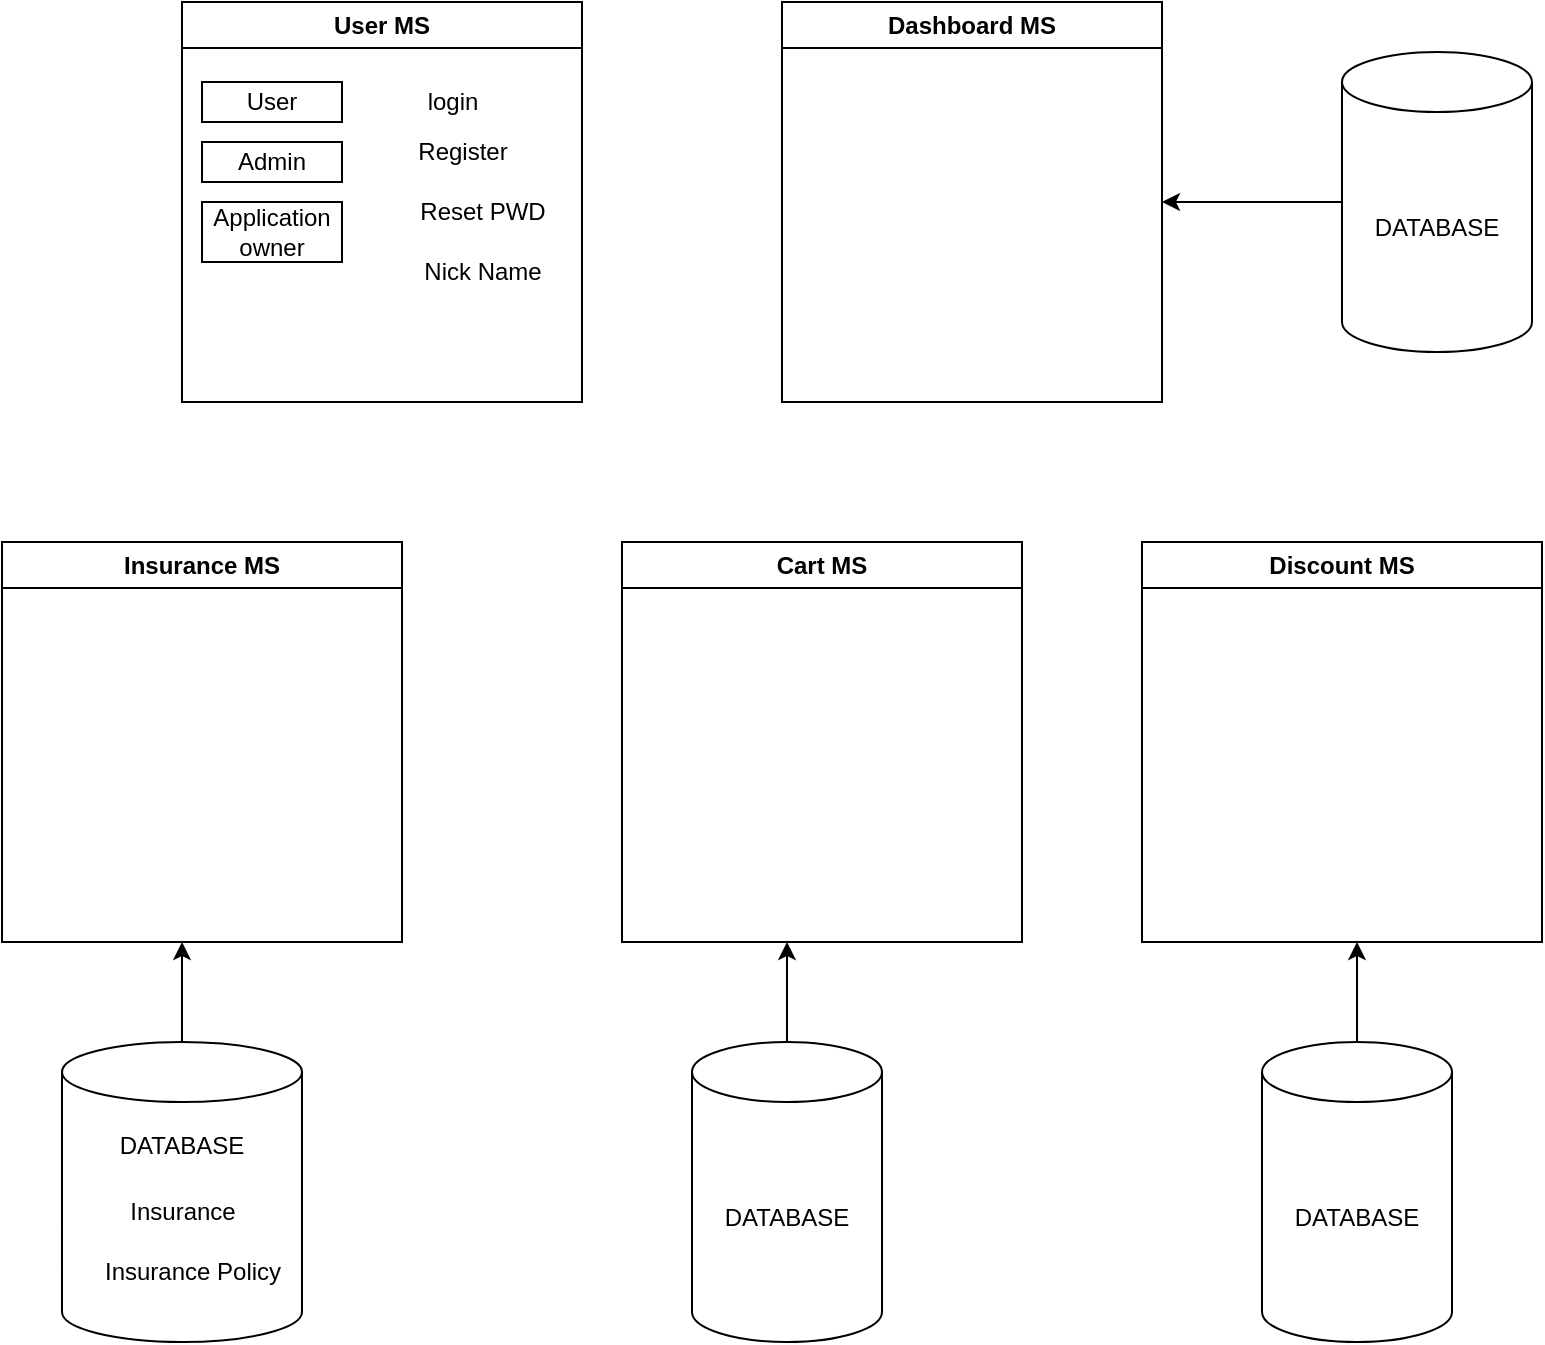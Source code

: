 <mxfile version="22.0.8" type="device">
  <diagram name="Page-1" id="NaYscgrTeaXJ9CH_b7yd">
    <mxGraphModel dx="1434" dy="673" grid="1" gridSize="10" guides="1" tooltips="1" connect="1" arrows="1" fold="1" page="1" pageScale="1" pageWidth="850" pageHeight="1100" math="0" shadow="0">
      <root>
        <mxCell id="0" />
        <mxCell id="1" parent="0" />
        <mxCell id="OYt3OjBOBeP1C7tAOGmH-1" value="User MS" style="swimlane;whiteSpace=wrap;html=1;" vertex="1" parent="1">
          <mxGeometry x="120" y="60" width="200" height="200" as="geometry" />
        </mxCell>
        <mxCell id="OYt3OjBOBeP1C7tAOGmH-10" value="Application owner" style="rounded=0;whiteSpace=wrap;html=1;" vertex="1" parent="OYt3OjBOBeP1C7tAOGmH-1">
          <mxGeometry x="10" y="100" width="70" height="30" as="geometry" />
        </mxCell>
        <mxCell id="OYt3OjBOBeP1C7tAOGmH-9" value="Admin" style="rounded=0;whiteSpace=wrap;html=1;" vertex="1" parent="OYt3OjBOBeP1C7tAOGmH-1">
          <mxGeometry x="10" y="70" width="70" height="20" as="geometry" />
        </mxCell>
        <mxCell id="OYt3OjBOBeP1C7tAOGmH-8" value="User" style="rounded=0;whiteSpace=wrap;html=1;" vertex="1" parent="OYt3OjBOBeP1C7tAOGmH-1">
          <mxGeometry x="10" y="40" width="70" height="20" as="geometry" />
        </mxCell>
        <mxCell id="OYt3OjBOBeP1C7tAOGmH-12" value="login" style="text;html=1;align=center;verticalAlign=middle;resizable=0;points=[];autosize=1;strokeColor=none;fillColor=none;" vertex="1" parent="OYt3OjBOBeP1C7tAOGmH-1">
          <mxGeometry x="110" y="35" width="50" height="30" as="geometry" />
        </mxCell>
        <mxCell id="OYt3OjBOBeP1C7tAOGmH-13" value="Register" style="text;html=1;align=center;verticalAlign=middle;resizable=0;points=[];autosize=1;strokeColor=none;fillColor=none;" vertex="1" parent="OYt3OjBOBeP1C7tAOGmH-1">
          <mxGeometry x="105" y="60" width="70" height="30" as="geometry" />
        </mxCell>
        <mxCell id="OYt3OjBOBeP1C7tAOGmH-14" value="Reset PWD" style="text;html=1;align=center;verticalAlign=middle;resizable=0;points=[];autosize=1;strokeColor=none;fillColor=none;" vertex="1" parent="OYt3OjBOBeP1C7tAOGmH-1">
          <mxGeometry x="105" y="90" width="90" height="30" as="geometry" />
        </mxCell>
        <mxCell id="OYt3OjBOBeP1C7tAOGmH-15" value="Nick Name" style="text;html=1;align=center;verticalAlign=middle;resizable=0;points=[];autosize=1;strokeColor=none;fillColor=none;" vertex="1" parent="OYt3OjBOBeP1C7tAOGmH-1">
          <mxGeometry x="110" y="120" width="80" height="30" as="geometry" />
        </mxCell>
        <mxCell id="OYt3OjBOBeP1C7tAOGmH-2" value="Insurance MS" style="swimlane;whiteSpace=wrap;html=1;" vertex="1" parent="1">
          <mxGeometry x="30" y="330" width="200" height="200" as="geometry" />
        </mxCell>
        <mxCell id="OYt3OjBOBeP1C7tAOGmH-3" value="Dashboard MS" style="swimlane;whiteSpace=wrap;html=1;" vertex="1" parent="1">
          <mxGeometry x="420" y="60" width="190" height="200" as="geometry" />
        </mxCell>
        <mxCell id="OYt3OjBOBeP1C7tAOGmH-4" value="Cart MS" style="swimlane;whiteSpace=wrap;html=1;" vertex="1" parent="1">
          <mxGeometry x="340" y="330" width="200" height="200" as="geometry" />
        </mxCell>
        <mxCell id="OYt3OjBOBeP1C7tAOGmH-5" value="Discount MS" style="swimlane;whiteSpace=wrap;html=1;" vertex="1" parent="1">
          <mxGeometry x="600" y="330" width="200" height="200" as="geometry" />
        </mxCell>
        <mxCell id="OYt3OjBOBeP1C7tAOGmH-19" style="edgeStyle=orthogonalEdgeStyle;rounded=0;orthogonalLoop=1;jettySize=auto;html=1;" edge="1" parent="1" source="OYt3OjBOBeP1C7tAOGmH-18">
          <mxGeometry relative="1" as="geometry">
            <mxPoint x="120" y="530" as="targetPoint" />
          </mxGeometry>
        </mxCell>
        <mxCell id="OYt3OjBOBeP1C7tAOGmH-18" value="DATABASE&lt;br&gt;&lt;br&gt;&lt;br&gt;&lt;br&gt;&lt;br&gt;&lt;br&gt;" style="shape=cylinder3;whiteSpace=wrap;html=1;boundedLbl=1;backgroundOutline=1;size=15;" vertex="1" parent="1">
          <mxGeometry x="60" y="580" width="120" height="150" as="geometry" />
        </mxCell>
        <mxCell id="OYt3OjBOBeP1C7tAOGmH-16" value="Insurance" style="text;html=1;align=center;verticalAlign=middle;resizable=0;points=[];autosize=1;strokeColor=none;fillColor=none;" vertex="1" parent="1">
          <mxGeometry x="80" y="650" width="80" height="30" as="geometry" />
        </mxCell>
        <mxCell id="OYt3OjBOBeP1C7tAOGmH-17" value="Insurance Policy" style="text;html=1;align=center;verticalAlign=middle;resizable=0;points=[];autosize=1;strokeColor=none;fillColor=none;" vertex="1" parent="1">
          <mxGeometry x="70" y="680" width="110" height="30" as="geometry" />
        </mxCell>
        <mxCell id="OYt3OjBOBeP1C7tAOGmH-26" style="edgeStyle=orthogonalEdgeStyle;rounded=0;orthogonalLoop=1;jettySize=auto;html=1;" edge="1" parent="1" source="OYt3OjBOBeP1C7tAOGmH-20">
          <mxGeometry relative="1" as="geometry">
            <mxPoint x="422.5" y="530" as="targetPoint" />
          </mxGeometry>
        </mxCell>
        <mxCell id="OYt3OjBOBeP1C7tAOGmH-20" value="DATABASE" style="shape=cylinder3;whiteSpace=wrap;html=1;boundedLbl=1;backgroundOutline=1;size=15;" vertex="1" parent="1">
          <mxGeometry x="375" y="580" width="95" height="150" as="geometry" />
        </mxCell>
        <mxCell id="OYt3OjBOBeP1C7tAOGmH-23" style="edgeStyle=orthogonalEdgeStyle;rounded=0;orthogonalLoop=1;jettySize=auto;html=1;" edge="1" parent="1" source="OYt3OjBOBeP1C7tAOGmH-22">
          <mxGeometry relative="1" as="geometry">
            <mxPoint x="707.5" y="530" as="targetPoint" />
          </mxGeometry>
        </mxCell>
        <mxCell id="OYt3OjBOBeP1C7tAOGmH-22" value="DATABASE" style="shape=cylinder3;whiteSpace=wrap;html=1;boundedLbl=1;backgroundOutline=1;size=15;" vertex="1" parent="1">
          <mxGeometry x="660" y="580" width="95" height="150" as="geometry" />
        </mxCell>
        <mxCell id="OYt3OjBOBeP1C7tAOGmH-25" style="edgeStyle=orthogonalEdgeStyle;rounded=0;orthogonalLoop=1;jettySize=auto;html=1;entryX=1;entryY=0.5;entryDx=0;entryDy=0;" edge="1" parent="1" source="OYt3OjBOBeP1C7tAOGmH-24" target="OYt3OjBOBeP1C7tAOGmH-3">
          <mxGeometry relative="1" as="geometry" />
        </mxCell>
        <mxCell id="OYt3OjBOBeP1C7tAOGmH-24" value="DATABASE" style="shape=cylinder3;whiteSpace=wrap;html=1;boundedLbl=1;backgroundOutline=1;size=15;" vertex="1" parent="1">
          <mxGeometry x="700" y="85" width="95" height="150" as="geometry" />
        </mxCell>
      </root>
    </mxGraphModel>
  </diagram>
</mxfile>

